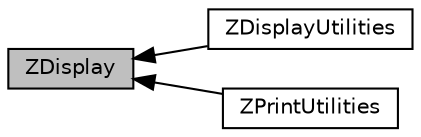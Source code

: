 digraph "ZDisplay"
{
  edge [fontname="Helvetica",fontsize="10",labelfontname="Helvetica",labelfontsize="10"];
  node [fontname="Helvetica",fontsize="10",shape=record];
  rankdir=LR;
  Node1 [label="ZDisplayUtilities",height=0.2,width=0.4,color="black", fillcolor="white", style="filled",URL="$group__z_display_utilities.html",tooltip="Collection of methods for console printing. "];
  Node0 [label="ZDisplay",height=0.2,width=0.4,color="black", fillcolor="grey75", style="filled", fontcolor="black"];
  Node2 [label="ZPrintUtilities",height=0.2,width=0.4,color="black", fillcolor="white", style="filled",URL="$group__z_print_utilities.html",tooltip="Collection of methods for console printing. "];
  Node0->Node1 [shape=plaintext, dir="back", style="solid"];
  Node0->Node2 [shape=plaintext, dir="back", style="solid"];
}

